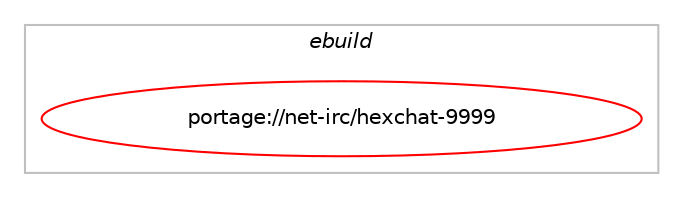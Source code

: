 digraph prolog {

# *************
# Graph options
# *************

newrank=true;
concentrate=true;
compound=true;
graph [rankdir=LR,fontname=Helvetica,fontsize=10,ranksep=1.5];#, ranksep=2.5, nodesep=0.2];
edge  [arrowhead=vee];
node  [fontname=Helvetica,fontsize=10];

# **********
# The ebuild
# **********

subgraph cluster_leftcol {
color=gray;
label=<<i>ebuild</i>>;
id [label="portage://net-irc/hexchat-9999", color=red, width=4, href="../net-irc/hexchat-9999.svg"];
}

# ****************
# The dependencies
# ****************

subgraph cluster_midcol {
color=gray;
label=<<i>dependencies</i>>;
subgraph cluster_compile {
fillcolor="#eeeeee";
style=filled;
label=<<i>compile</i>>;
# *** BEGIN UNKNOWN DEPENDENCY TYPE (TODO) ***
# id -> equal(use_conditional_group(positive,dbus,portage://net-irc/hexchat-9999,[package_dependency(portage://net-irc/hexchat-9999,install,no,dev-libs,dbus-glib,none,[,,],[],[])]))
# *** END UNKNOWN DEPENDENCY TYPE (TODO) ***

# *** BEGIN UNKNOWN DEPENDENCY TYPE (TODO) ***
# id -> equal(use_conditional_group(positive,gtk,portage://net-irc/hexchat-9999,[package_dependency(portage://net-irc/hexchat-9999,install,no,x11-libs,gdk-pixbuf,none,[,,],[slot(2)],[]),package_dependency(portage://net-irc/hexchat-9999,install,no,x11-libs,gtk+,none,[,,],[slot(2)],[]),package_dependency(portage://net-irc/hexchat-9999,install,no,x11-libs,libX11,none,[,,],[],[]),package_dependency(portage://net-irc/hexchat-9999,install,no,x11-libs,pango,none,[,,],[],[])]))
# *** END UNKNOWN DEPENDENCY TYPE (TODO) ***

# *** BEGIN UNKNOWN DEPENDENCY TYPE (TODO) ***
# id -> equal(use_conditional_group(positive,libcanberra,portage://net-irc/hexchat-9999,[package_dependency(portage://net-irc/hexchat-9999,install,no,media-libs,libcanberra,none,[,,],[],[])]))
# *** END UNKNOWN DEPENDENCY TYPE (TODO) ***

# *** BEGIN UNKNOWN DEPENDENCY TYPE (TODO) ***
# id -> equal(use_conditional_group(positive,lua,portage://net-irc/hexchat-9999,[use_conditional_group(positive,lua_single_target_luajit,portage://net-irc/hexchat-9999,[package_dependency(portage://net-irc/hexchat-9999,install,no,dev-lang,luajit,none,[,,],any_same_slot,[])]),use_conditional_group(positive,lua_single_target_lua5-1,portage://net-irc/hexchat-9999,[package_dependency(portage://net-irc/hexchat-9999,install,no,dev-lang,lua,none,[,,],[slot(5.1)],[])]),use_conditional_group(positive,lua_single_target_lua5-3,portage://net-irc/hexchat-9999,[package_dependency(portage://net-irc/hexchat-9999,install,no,dev-lang,lua,none,[,,],[slot(5.3)],[])]),use_conditional_group(positive,lua_single_target_lua5-4,portage://net-irc/hexchat-9999,[package_dependency(portage://net-irc/hexchat-9999,install,no,dev-lang,lua,none,[,,],[slot(5.4)],[])])]))
# *** END UNKNOWN DEPENDENCY TYPE (TODO) ***

# *** BEGIN UNKNOWN DEPENDENCY TYPE (TODO) ***
# id -> equal(use_conditional_group(positive,perl,portage://net-irc/hexchat-9999,[package_dependency(portage://net-irc/hexchat-9999,install,no,dev-lang,perl,none,[,,],any_same_slot,[])]))
# *** END UNKNOWN DEPENDENCY TYPE (TODO) ***

# *** BEGIN UNKNOWN DEPENDENCY TYPE (TODO) ***
# id -> equal(use_conditional_group(positive,plugin-sysinfo,portage://net-irc/hexchat-9999,[package_dependency(portage://net-irc/hexchat-9999,install,no,sys-apps,pciutils,none,[,,],[],[])]))
# *** END UNKNOWN DEPENDENCY TYPE (TODO) ***

# *** BEGIN UNKNOWN DEPENDENCY TYPE (TODO) ***
# id -> equal(use_conditional_group(positive,python,portage://net-irc/hexchat-9999,[use_conditional_group(positive,python_single_target_python3_10,portage://net-irc/hexchat-9999,[package_dependency(portage://net-irc/hexchat-9999,install,no,dev-lang,python,none,[,,],[slot(3.10)],[])]),use_conditional_group(positive,python_single_target_python3_11,portage://net-irc/hexchat-9999,[package_dependency(portage://net-irc/hexchat-9999,install,no,dev-lang,python,none,[,,],[slot(3.11)],[])]),use_conditional_group(positive,python_single_target_python3_12,portage://net-irc/hexchat-9999,[package_dependency(portage://net-irc/hexchat-9999,install,no,dev-lang,python,none,[,,],[slot(3.12)],[])]),use_conditional_group(positive,python_single_target_python3_10,portage://net-irc/hexchat-9999,[package_dependency(portage://net-irc/hexchat-9999,install,no,dev-python,cffi,none,[,,],[],[use(enable(python_targets_python3_10),negative)])]),use_conditional_group(positive,python_single_target_python3_11,portage://net-irc/hexchat-9999,[package_dependency(portage://net-irc/hexchat-9999,install,no,dev-python,cffi,none,[,,],[],[use(enable(python_targets_python3_11),negative)])]),use_conditional_group(positive,python_single_target_python3_12,portage://net-irc/hexchat-9999,[package_dependency(portage://net-irc/hexchat-9999,install,no,dev-python,cffi,none,[,,],[],[use(enable(python_targets_python3_12),negative)])])]))
# *** END UNKNOWN DEPENDENCY TYPE (TODO) ***

# *** BEGIN UNKNOWN DEPENDENCY TYPE (TODO) ***
# id -> equal(use_conditional_group(positive,ssl,portage://net-irc/hexchat-9999,[package_dependency(portage://net-irc/hexchat-9999,install,no,dev-libs,openssl,none,[,,],[slot(0),equal],[])]))
# *** END UNKNOWN DEPENDENCY TYPE (TODO) ***

# *** BEGIN UNKNOWN DEPENDENCY TYPE (TODO) ***
# id -> equal(use_conditional_group(positive,theme-manager,portage://net-irc/hexchat-9999,[any_of_group([all_of_group([package_dependency(portage://net-irc/hexchat-9999,install,no,dev-lang,mono,none,[,,],[],[use(enable(minimal),none)]),package_dependency(portage://net-irc/hexchat-9999,install,no,dev-dotnet,libgdiplus,none,[,,],[],[])]),package_dependency(portage://net-irc/hexchat-9999,install,no,dev-lang,mono,none,[,,],[],[use(disable(minimal),none)])])]))
# *** END UNKNOWN DEPENDENCY TYPE (TODO) ***

# *** BEGIN UNKNOWN DEPENDENCY TYPE (TODO) ***
# id -> equal(package_dependency(portage://net-irc/hexchat-9999,install,no,dev-libs,glib,none,[,,],[slot(2)],[]))
# *** END UNKNOWN DEPENDENCY TYPE (TODO) ***

# *** BEGIN UNKNOWN DEPENDENCY TYPE (TODO) ***
# id -> equal(package_dependency(portage://net-irc/hexchat-9999,install,no,dev-util,desktop-file-utils,none,[,,],[],[]))
# *** END UNKNOWN DEPENDENCY TYPE (TODO) ***

# *** BEGIN UNKNOWN DEPENDENCY TYPE (TODO) ***
# id -> equal(package_dependency(portage://net-irc/hexchat-9999,install,no,x11-misc,shared-mime-info,none,[,,],[],[]))
# *** END UNKNOWN DEPENDENCY TYPE (TODO) ***

}
subgraph cluster_compileandrun {
fillcolor="#eeeeee";
style=filled;
label=<<i>compile and run</i>>;
}
subgraph cluster_run {
fillcolor="#eeeeee";
style=filled;
label=<<i>run</i>>;
# *** BEGIN UNKNOWN DEPENDENCY TYPE (TODO) ***
# id -> equal(use_conditional_group(positive,dbus,portage://net-irc/hexchat-9999,[package_dependency(portage://net-irc/hexchat-9999,run,no,dev-libs,dbus-glib,none,[,,],[],[])]))
# *** END UNKNOWN DEPENDENCY TYPE (TODO) ***

# *** BEGIN UNKNOWN DEPENDENCY TYPE (TODO) ***
# id -> equal(use_conditional_group(positive,gtk,portage://net-irc/hexchat-9999,[package_dependency(portage://net-irc/hexchat-9999,run,no,x11-libs,gdk-pixbuf,none,[,,],[slot(2)],[]),package_dependency(portage://net-irc/hexchat-9999,run,no,x11-libs,gtk+,none,[,,],[slot(2)],[]),package_dependency(portage://net-irc/hexchat-9999,run,no,x11-libs,libX11,none,[,,],[],[]),package_dependency(portage://net-irc/hexchat-9999,run,no,x11-libs,pango,none,[,,],[],[])]))
# *** END UNKNOWN DEPENDENCY TYPE (TODO) ***

# *** BEGIN UNKNOWN DEPENDENCY TYPE (TODO) ***
# id -> equal(use_conditional_group(positive,libcanberra,portage://net-irc/hexchat-9999,[package_dependency(portage://net-irc/hexchat-9999,run,no,media-libs,libcanberra,none,[,,],[],[])]))
# *** END UNKNOWN DEPENDENCY TYPE (TODO) ***

# *** BEGIN UNKNOWN DEPENDENCY TYPE (TODO) ***
# id -> equal(use_conditional_group(positive,lua,portage://net-irc/hexchat-9999,[use_conditional_group(positive,lua_single_target_luajit,portage://net-irc/hexchat-9999,[package_dependency(portage://net-irc/hexchat-9999,run,no,dev-lang,luajit,none,[,,],any_same_slot,[])]),use_conditional_group(positive,lua_single_target_lua5-1,portage://net-irc/hexchat-9999,[package_dependency(portage://net-irc/hexchat-9999,run,no,dev-lang,lua,none,[,,],[slot(5.1)],[])]),use_conditional_group(positive,lua_single_target_lua5-3,portage://net-irc/hexchat-9999,[package_dependency(portage://net-irc/hexchat-9999,run,no,dev-lang,lua,none,[,,],[slot(5.3)],[])]),use_conditional_group(positive,lua_single_target_lua5-4,portage://net-irc/hexchat-9999,[package_dependency(portage://net-irc/hexchat-9999,run,no,dev-lang,lua,none,[,,],[slot(5.4)],[])])]))
# *** END UNKNOWN DEPENDENCY TYPE (TODO) ***

# *** BEGIN UNKNOWN DEPENDENCY TYPE (TODO) ***
# id -> equal(use_conditional_group(positive,perl,portage://net-irc/hexchat-9999,[package_dependency(portage://net-irc/hexchat-9999,run,no,dev-lang,perl,none,[,,],any_same_slot,[])]))
# *** END UNKNOWN DEPENDENCY TYPE (TODO) ***

# *** BEGIN UNKNOWN DEPENDENCY TYPE (TODO) ***
# id -> equal(use_conditional_group(positive,plugin-sysinfo,portage://net-irc/hexchat-9999,[package_dependency(portage://net-irc/hexchat-9999,run,no,sys-apps,pciutils,none,[,,],[],[])]))
# *** END UNKNOWN DEPENDENCY TYPE (TODO) ***

# *** BEGIN UNKNOWN DEPENDENCY TYPE (TODO) ***
# id -> equal(use_conditional_group(positive,python,portage://net-irc/hexchat-9999,[use_conditional_group(positive,python_single_target_python3_10,portage://net-irc/hexchat-9999,[package_dependency(portage://net-irc/hexchat-9999,run,no,dev-lang,python,none,[,,],[slot(3.10)],[])]),use_conditional_group(positive,python_single_target_python3_11,portage://net-irc/hexchat-9999,[package_dependency(portage://net-irc/hexchat-9999,run,no,dev-lang,python,none,[,,],[slot(3.11)],[])]),use_conditional_group(positive,python_single_target_python3_12,portage://net-irc/hexchat-9999,[package_dependency(portage://net-irc/hexchat-9999,run,no,dev-lang,python,none,[,,],[slot(3.12)],[])]),use_conditional_group(positive,python_single_target_python3_10,portage://net-irc/hexchat-9999,[package_dependency(portage://net-irc/hexchat-9999,run,no,dev-python,cffi,none,[,,],[],[use(enable(python_targets_python3_10),negative)])]),use_conditional_group(positive,python_single_target_python3_11,portage://net-irc/hexchat-9999,[package_dependency(portage://net-irc/hexchat-9999,run,no,dev-python,cffi,none,[,,],[],[use(enable(python_targets_python3_11),negative)])]),use_conditional_group(positive,python_single_target_python3_12,portage://net-irc/hexchat-9999,[package_dependency(portage://net-irc/hexchat-9999,run,no,dev-python,cffi,none,[,,],[],[use(enable(python_targets_python3_12),negative)])])]))
# *** END UNKNOWN DEPENDENCY TYPE (TODO) ***

# *** BEGIN UNKNOWN DEPENDENCY TYPE (TODO) ***
# id -> equal(use_conditional_group(positive,ssl,portage://net-irc/hexchat-9999,[package_dependency(portage://net-irc/hexchat-9999,run,no,dev-libs,openssl,none,[,,],[slot(0),equal],[])]))
# *** END UNKNOWN DEPENDENCY TYPE (TODO) ***

# *** BEGIN UNKNOWN DEPENDENCY TYPE (TODO) ***
# id -> equal(use_conditional_group(positive,theme-manager,portage://net-irc/hexchat-9999,[any_of_group([all_of_group([package_dependency(portage://net-irc/hexchat-9999,run,no,dev-lang,mono,none,[,,],[],[use(enable(minimal),none)]),package_dependency(portage://net-irc/hexchat-9999,run,no,dev-dotnet,libgdiplus,none,[,,],[],[])]),package_dependency(portage://net-irc/hexchat-9999,run,no,dev-lang,mono,none,[,,],[],[use(disable(minimal),none)])])]))
# *** END UNKNOWN DEPENDENCY TYPE (TODO) ***

# *** BEGIN UNKNOWN DEPENDENCY TYPE (TODO) ***
# id -> equal(package_dependency(portage://net-irc/hexchat-9999,run,no,dev-libs,glib,none,[,,],[slot(2)],[]))
# *** END UNKNOWN DEPENDENCY TYPE (TODO) ***

}
}

# **************
# The candidates
# **************

subgraph cluster_choices {
rank=same;
color=gray;
label=<<i>candidates</i>>;

}

}
